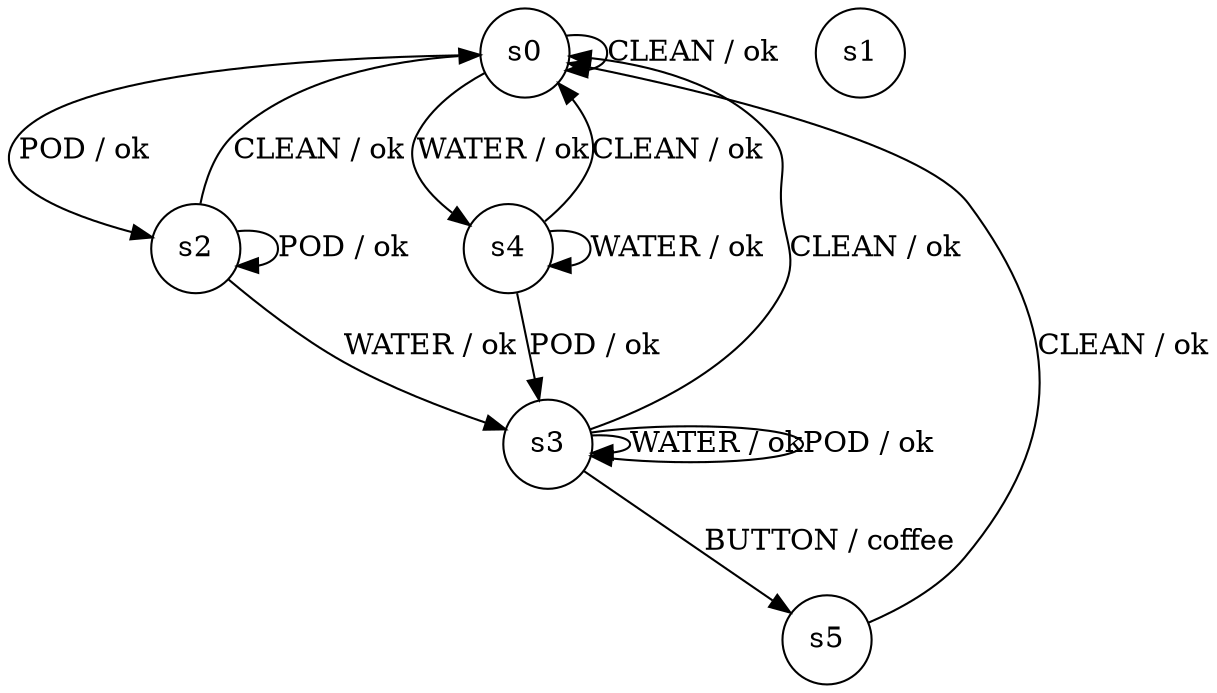 digraph g {
    	s0 [shape="circle" label="s0"];
    	s1 [shape="circle" label="s1"];
    	s2 [shape="circle" label="s2"];
    	s3 [shape="circle" label="s3"];
    	s4 [shape="circle" label="s4"];
    	s5 [shape="circle" label="s5"];


    	s0 -> s4 [label="WATER / ok"];
    	s0 -> s2 [label="POD / ok"];
    	s0 -> s0 [label="CLEAN / ok"];
    	s2 -> s3 [label="WATER / ok"];
    	s2 -> s2 [label="POD / ok"];
    	s2 -> s0 [label="CLEAN / ok"];
    	s3 -> s3 [label="WATER / ok"];
    	s3 -> s3 [label="POD / ok"];
    	s3 -> s5 [label="BUTTON / coffee"];
    	s3 -> s0 [label="CLEAN / ok"];
    	s4 -> s4 [label="WATER / ok"];
    	s4 -> s3 [label="POD / ok"];
    	s4 -> s0 [label="CLEAN / ok"];
    	s5 -> s0 [label="CLEAN / ok"];

    }
